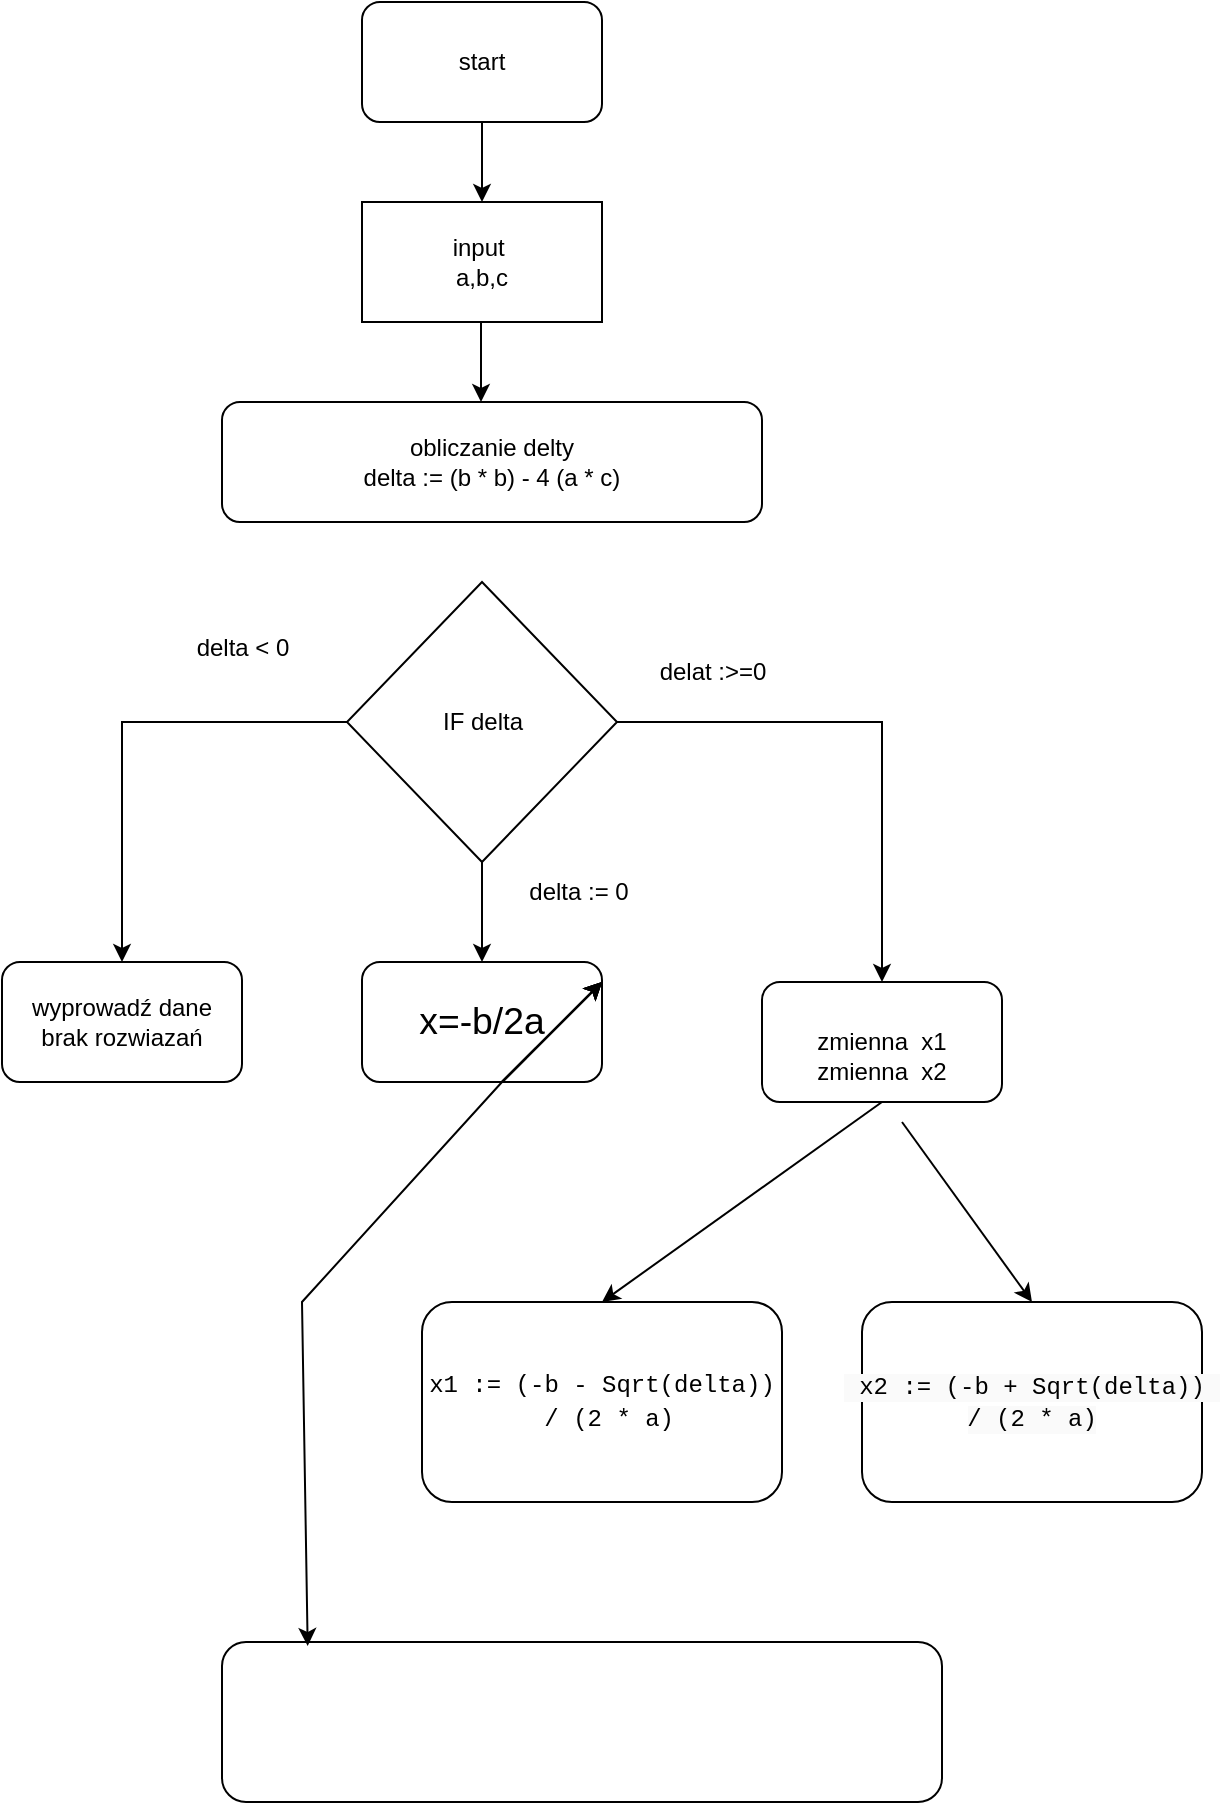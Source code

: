 <mxfile version="25.0.1">
  <diagram name="Page-1" id="rY8aTbDyzQEdGIXX13T_">
    <mxGraphModel dx="1549" dy="887" grid="1" gridSize="10" guides="1" tooltips="1" connect="1" arrows="1" fold="1" page="1" pageScale="1" pageWidth="850" pageHeight="1100" math="0" shadow="0">
      <root>
        <mxCell id="0" />
        <mxCell id="1" parent="0" />
        <mxCell id="3_7FV2yh24T6gY1ib8Ww-1" value="start" style="rounded=1;whiteSpace=wrap;html=1;" vertex="1" parent="1">
          <mxGeometry x="330" y="60" width="120" height="60" as="geometry" />
        </mxCell>
        <mxCell id="3_7FV2yh24T6gY1ib8Ww-2" value="input&amp;nbsp;&lt;div&gt;a,b,c&lt;/div&gt;" style="rounded=0;whiteSpace=wrap;html=1;" vertex="1" parent="1">
          <mxGeometry x="330" y="160" width="120" height="60" as="geometry" />
        </mxCell>
        <mxCell id="3_7FV2yh24T6gY1ib8Ww-3" value="obliczanie delty&lt;br&gt;delta := (b * b) - 4 (a * c)" style="rounded=1;whiteSpace=wrap;html=1;" vertex="1" parent="1">
          <mxGeometry x="260" y="260" width="270" height="60" as="geometry" />
        </mxCell>
        <mxCell id="3_7FV2yh24T6gY1ib8Ww-4" value="IF delta" style="rhombus;whiteSpace=wrap;html=1;" vertex="1" parent="1">
          <mxGeometry x="322.5" y="350" width="135" height="140" as="geometry" />
        </mxCell>
        <mxCell id="3_7FV2yh24T6gY1ib8Ww-5" value="&lt;div&gt;wyprowadź dane&lt;/div&gt;brak rozwiazań" style="rounded=1;whiteSpace=wrap;html=1;" vertex="1" parent="1">
          <mxGeometry x="150" y="540" width="120" height="60" as="geometry" />
        </mxCell>
        <mxCell id="3_7FV2yh24T6gY1ib8Ww-7" value="&lt;div style=&quot;text-align: left;&quot;&gt;&lt;font face=&quot;Arial, sans-serif&quot;&gt;&lt;span style=&quot;font-size: 18.667px; background-color: rgb(255, 255, 255);&quot;&gt;x=-b/2a&lt;/span&gt;&lt;/font&gt;&lt;/div&gt;" style="rounded=1;whiteSpace=wrap;html=1;" vertex="1" parent="1">
          <mxGeometry x="330" y="540" width="120" height="60" as="geometry" />
        </mxCell>
        <mxCell id="3_7FV2yh24T6gY1ib8Ww-9" value="" style="endArrow=classic;html=1;rounded=0;entryX=0.5;entryY=0;entryDx=0;entryDy=0;exitX=0;exitY=0.5;exitDx=0;exitDy=0;" edge="1" parent="1" source="3_7FV2yh24T6gY1ib8Ww-4" target="3_7FV2yh24T6gY1ib8Ww-5">
          <mxGeometry width="50" height="50" relative="1" as="geometry">
            <mxPoint x="290" y="350" as="sourcePoint" />
            <mxPoint x="250" y="410" as="targetPoint" />
            <Array as="points">
              <mxPoint x="210" y="420" />
            </Array>
          </mxGeometry>
        </mxCell>
        <mxCell id="3_7FV2yh24T6gY1ib8Ww-11" value="&lt;span style=&quot;color: rgba(0, 0, 0, 0); font-family: monospace; font-size: 0px; text-align: start;&quot;&gt;%3CmxGraphModel%3E%3Croot%3E%3CmxCell%20id%3D%220%22%2F%3E%3CmxCell%20id%3D%221%22%20parent%3D%220%22%2F%3E%3CmxCell%20id%3D%222%22%20value%3D%22%22%20style%3D%22rounded%3D1%3BwhiteSpace%3Dwrap%3Bhtml%3D1%3B%22%20vertex%3D%221%22%20parent%3D%221%22%3E%3CmxGeometry%20x%3D%22170%22%20y%3D%22430%22%20width%3D%22120%22%20height%3D%2260%22%20as%3D%22geometry%22%2F%3E%3C%2FmxCell%3E%3C%2Froot%3E%3C%2FmxGraphModel%3E&lt;/span&gt;&lt;span style=&quot;color: rgba(0, 0, 0, 0); font-family: monospace; font-size: 0px; text-align: start;&quot;&gt;%3CmxGraphModel%3E%3Croot%3E%3CmxCell%20id%3D%220%22%2F%3E%3CmxCell%20id%3D%221%22%20parent%3D%220%22%2F%3E%3CmxCell%20id%3D%222%22%20value%3D%22%22%20style%3D%22rounded%3D1%3BwhiteSpace%3Dwrap%3Bhtml%3D1%3B%22%20vertex%3D%221%22%20parent%3D%221%22%3E%3CmxGeometry%20x%3D%22170%22%20y%3D%22430%22%20width%3D%22120%22%20height%3D%2260%22%20as%3D%22geometry%22%2F%3E%3C%2FmxCell%3E%3C%2Froot%3E%3C%2FmxGraphModel%3E&amp;nbsp;&lt;/span&gt;&lt;font face=&quot;monospace&quot; color=&quot;rgba(0, 0, 0, 0)&quot;&gt;&lt;span style=&quot;font-size: 0px;&quot;&gt;%3CmxGraphModel%3E%3Croot%3E%3CmxCell%20id%3D%220%22%2F%3E%3CmxCell%20id%3D%221%22%20parent%3D%220%22%2F%3E%3CmxCell%20id%3D%222%22%20value%3D%22%22%20style%3D%22rounded%3D1%3BwhiteSpace%3Dwrap%3Bhtml%3D1%3B%22%20vertex%3D%221%22%20parent%3D%221%22%3E%3CmxGeometry%20x%3D%22170%22%20y%3D%22430%22%20width%3D%22120%22%20height%3D%2260%22%20as%3D%22geometry%22%2F%3E%3C%2FmxCell%3E%3C%2Froot%3E%3C%2FmxGraphModel%3E&lt;/span&gt;&lt;/font&gt;&lt;span style=&quot;color: rgba(0, 0, 0, 0); font-family: monospace; font-size: 0px; text-align: start;&quot;&gt;%3CmxGraphModel%3E%3Croot%3E%3CmxCell%20id%3D%220%22%2F%3E%3CmxCell%20id%3D%221%22%20parent%3D%220%22%2F%3E%3CmxCell%20id%3D%222%22%20value%3D%22%22%20style%3D%22rounded%3D1%3BwhiteSpace%3Dwrap%3Bhtml%3D1%3B%22%20vertex%3D%221%22%20parent%3D%221%22%3E%3CmxGeometry%20x%3D%22170%22%20y%3D%22430%22%20width%3D%22120%22%20height%3D%2260%22%20as%3D%22geometry%22%2F%3E%3C%2FmxCell%3E%3C%2Froot%3E%3C%2FmxGraphModel%3E&lt;/span&gt;delta &amp;lt; 0" style="text;html=1;align=center;verticalAlign=middle;resizable=0;points=[];autosize=1;strokeColor=none;fillColor=none;" vertex="1" parent="1">
          <mxGeometry x="235" y="368" width="70" height="30" as="geometry" />
        </mxCell>
        <mxCell id="3_7FV2yh24T6gY1ib8Ww-12" value="" style="endArrow=classic;html=1;rounded=0;exitX=0.5;exitY=1;exitDx=0;exitDy=0;entryX=0.5;entryY=0;entryDx=0;entryDy=0;" edge="1" parent="1" source="3_7FV2yh24T6gY1ib8Ww-4" target="3_7FV2yh24T6gY1ib8Ww-7">
          <mxGeometry width="50" height="50" relative="1" as="geometry">
            <mxPoint x="520" y="510" as="sourcePoint" />
            <mxPoint x="590" y="350" as="targetPoint" />
            <Array as="points" />
          </mxGeometry>
        </mxCell>
        <mxCell id="3_7FV2yh24T6gY1ib8Ww-13" value="" style="endArrow=classic;html=1;rounded=0;entryX=0.5;entryY=0;entryDx=0;entryDy=0;exitX=1;exitY=0.5;exitDx=0;exitDy=0;" edge="1" parent="1" source="3_7FV2yh24T6gY1ib8Ww-4" target="3_7FV2yh24T6gY1ib8Ww-16">
          <mxGeometry width="50" height="50" relative="1" as="geometry">
            <mxPoint x="348" y="410" as="sourcePoint" />
            <mxPoint x="220" y="550" as="targetPoint" />
            <Array as="points">
              <mxPoint x="590" y="420" />
            </Array>
          </mxGeometry>
        </mxCell>
        <mxCell id="3_7FV2yh24T6gY1ib8Ww-14" value="delta := 0" style="text;html=1;align=center;verticalAlign=middle;resizable=0;points=[];autosize=1;strokeColor=none;fillColor=none;" vertex="1" parent="1">
          <mxGeometry x="402.5" y="490" width="70" height="30" as="geometry" />
        </mxCell>
        <mxCell id="3_7FV2yh24T6gY1ib8Ww-15" value="delat :&amp;gt;=0" style="text;html=1;align=center;verticalAlign=middle;resizable=0;points=[];autosize=1;strokeColor=none;fillColor=none;" vertex="1" parent="1">
          <mxGeometry x="465" y="380" width="80" height="30" as="geometry" />
        </mxCell>
        <mxCell id="3_7FV2yh24T6gY1ib8Ww-16" value="&lt;br&gt;zmienna&amp;nbsp; x1&lt;br&gt;zmienna&amp;nbsp; x2" style="rounded=1;whiteSpace=wrap;html=1;" vertex="1" parent="1">
          <mxGeometry x="530" y="550" width="120" height="60" as="geometry" />
        </mxCell>
        <mxCell id="3_7FV2yh24T6gY1ib8Ww-21" value="" style="endArrow=classic;html=1;rounded=0;exitX=0.5;exitY=1;exitDx=0;exitDy=0;entryX=0.5;entryY=0;entryDx=0;entryDy=0;" edge="1" parent="1" source="3_7FV2yh24T6gY1ib8Ww-1" target="3_7FV2yh24T6gY1ib8Ww-2">
          <mxGeometry width="50" height="50" relative="1" as="geometry">
            <mxPoint x="120" y="290" as="sourcePoint" />
            <mxPoint x="130" y="370" as="targetPoint" />
            <Array as="points">
              <mxPoint x="390" y="140" />
            </Array>
          </mxGeometry>
        </mxCell>
        <mxCell id="3_7FV2yh24T6gY1ib8Ww-23" value="" style="endArrow=classic;html=1;rounded=0;exitX=0.5;exitY=1;exitDx=0;exitDy=0;entryX=0.5;entryY=0;entryDx=0;entryDy=0;" edge="1" parent="1">
          <mxGeometry width="50" height="50" relative="1" as="geometry">
            <mxPoint x="389.5" y="220" as="sourcePoint" />
            <mxPoint x="389.5" y="260" as="targetPoint" />
            <Array as="points" />
          </mxGeometry>
        </mxCell>
        <mxCell id="3_7FV2yh24T6gY1ib8Ww-25" value="" style="endArrow=classic;html=1;rounded=0;entryX=0.5;entryY=0;entryDx=0;entryDy=0;exitX=0.5;exitY=1;exitDx=0;exitDy=0;" edge="1" parent="1" source="3_7FV2yh24T6gY1ib8Ww-16" target="3_7FV2yh24T6gY1ib8Ww-33">
          <mxGeometry width="50" height="50" relative="1" as="geometry">
            <mxPoint x="590" y="620" as="sourcePoint" />
            <mxPoint x="590" y="710" as="targetPoint" />
            <Array as="points" />
          </mxGeometry>
        </mxCell>
        <mxCell id="3_7FV2yh24T6gY1ib8Ww-33" value="&lt;font style=&quot;forced-color-adjust: none; color: rgb(0, 0, 0); font-family: ui-monospace, SFMono-Regular, &amp;quot;SF Mono&amp;quot;, Menlo, Consolas, &amp;quot;Liberation Mono&amp;quot;, monospace; font-size: 12px; font-style: normal; font-variant-ligatures: normal; font-variant-caps: normal; font-weight: 400; letter-spacing: normal; orphans: 2; text-align: left; text-indent: 0px; text-transform: none; widows: 2; word-spacing: 0px; -webkit-text-stroke-width: 0px; white-space: pre; text-decoration-thickness: initial; text-decoration-style: initial; text-decoration-color: initial;&quot;&gt;x1 := (-b - Sqrt(delta))&lt;/font&gt;&lt;div&gt;&lt;font style=&quot;forced-color-adjust: none; color: rgb(0, 0, 0); font-family: ui-monospace, SFMono-Regular, &amp;quot;SF Mono&amp;quot;, Menlo, Consolas, &amp;quot;Liberation Mono&amp;quot;, monospace; font-size: 12px; font-style: normal; font-variant-ligatures: normal; font-variant-caps: normal; font-weight: 400; letter-spacing: normal; orphans: 2; text-align: left; text-indent: 0px; text-transform: none; widows: 2; word-spacing: 0px; -webkit-text-stroke-width: 0px; white-space: pre; text-decoration-thickness: initial; text-decoration-style: initial; text-decoration-color: initial;&quot;&gt; / (2 * a)&lt;/font&gt;&lt;span style=&quot;forced-color-adjust: none; color: rgb(0, 0, 0); font-family: ui-monospace, SFMono-Regular, &amp;quot;SF Mono&amp;quot;, Menlo, Consolas, &amp;quot;Liberation Mono&amp;quot;, monospace; font-style: normal; font-variant-ligatures: normal; font-variant-caps: normal; font-weight: 400; letter-spacing: normal; orphans: 2; text-align: left; text-indent: 0px; text-transform: none; widows: 2; word-spacing: 0px; -webkit-text-stroke-width: 0px; white-space: pre; text-decoration-thickness: initial; text-decoration-style: initial; text-decoration-color: initial; font-size: 14px;&quot;&gt;&lt;br style=&quot;forced-color-adjust: none;&quot;&gt;&lt;/span&gt;&lt;/div&gt;" style="rounded=1;whiteSpace=wrap;html=1;" vertex="1" parent="1">
          <mxGeometry x="360" y="710" width="180" height="100" as="geometry" />
        </mxCell>
        <mxCell id="3_7FV2yh24T6gY1ib8Ww-34" value="&lt;span style=&quot;font-family: ui-monospace, SFMono-Regular, &amp;quot;SF Mono&amp;quot;, Menlo, Consolas, &amp;quot;Liberation Mono&amp;quot;, monospace; text-align: left; white-space: pre; background-color: rgb(250, 250, 250);&quot;&gt;&lt;font&gt; x2 := (-b + Sqrt(delta)) &lt;/font&gt;&lt;/span&gt;&lt;div&gt;&lt;span style=&quot;font-family: ui-monospace, SFMono-Regular, &amp;quot;SF Mono&amp;quot;, Menlo, Consolas, &amp;quot;Liberation Mono&amp;quot;, monospace; text-align: left; white-space: pre; background-color: rgb(250, 250, 250);&quot;&gt;&lt;font&gt;/ (2 * a)&lt;/font&gt;&lt;/span&gt;&lt;/div&gt;" style="rounded=1;whiteSpace=wrap;html=1;" vertex="1" parent="1">
          <mxGeometry x="580" y="710" width="170" height="100" as="geometry" />
        </mxCell>
        <mxCell id="3_7FV2yh24T6gY1ib8Ww-35" value="" style="endArrow=classic;html=1;rounded=0;entryX=0.5;entryY=0;entryDx=0;entryDy=0;exitX=0.5;exitY=1;exitDx=0;exitDy=0;" edge="1" parent="1" target="3_7FV2yh24T6gY1ib8Ww-34">
          <mxGeometry width="50" height="50" relative="1" as="geometry">
            <mxPoint x="600" y="620" as="sourcePoint" />
            <mxPoint x="460" y="720" as="targetPoint" />
            <Array as="points" />
          </mxGeometry>
        </mxCell>
        <mxCell id="3_7FV2yh24T6gY1ib8Ww-36" value="" style="rounded=1;whiteSpace=wrap;html=1;" vertex="1" parent="1">
          <mxGeometry x="260" y="880" width="360" height="80" as="geometry" />
        </mxCell>
        <mxCell id="3_7FV2yh24T6gY1ib8Ww-37" value="" style="endArrow=classic;html=1;rounded=0;entryX=0.119;entryY=0.025;entryDx=0;entryDy=0;entryPerimeter=0;" edge="1" parent="1" target="3_7FV2yh24T6gY1ib8Ww-36">
          <mxGeometry width="50" height="50" relative="1" as="geometry">
            <mxPoint x="400" y="600" as="sourcePoint" />
            <mxPoint x="450" y="550" as="targetPoint" />
            <Array as="points">
              <mxPoint x="300" y="710" />
            </Array>
          </mxGeometry>
        </mxCell>
        <mxCell id="3_7FV2yh24T6gY1ib8Ww-38" value="" style="endArrow=classic;html=1;rounded=0;" edge="1" parent="1">
          <mxGeometry width="50" height="50" relative="1" as="geometry">
            <mxPoint x="400" y="600" as="sourcePoint" />
            <mxPoint x="450" y="550" as="targetPoint" />
          </mxGeometry>
        </mxCell>
        <mxCell id="3_7FV2yh24T6gY1ib8Ww-39" value="" style="endArrow=classic;html=1;rounded=0;" edge="1" parent="1">
          <mxGeometry width="50" height="50" relative="1" as="geometry">
            <mxPoint x="400" y="600" as="sourcePoint" />
            <mxPoint x="450" y="550" as="targetPoint" />
          </mxGeometry>
        </mxCell>
        <mxCell id="3_7FV2yh24T6gY1ib8Ww-40" value="" style="endArrow=classic;html=1;rounded=0;" edge="1" parent="1">
          <mxGeometry width="50" height="50" relative="1" as="geometry">
            <mxPoint x="400" y="600" as="sourcePoint" />
            <mxPoint x="450" y="550" as="targetPoint" />
          </mxGeometry>
        </mxCell>
        <mxCell id="3_7FV2yh24T6gY1ib8Ww-41" value="" style="endArrow=classic;html=1;rounded=0;" edge="1" parent="1">
          <mxGeometry width="50" height="50" relative="1" as="geometry">
            <mxPoint x="400" y="600" as="sourcePoint" />
            <mxPoint x="450" y="550" as="targetPoint" />
          </mxGeometry>
        </mxCell>
      </root>
    </mxGraphModel>
  </diagram>
</mxfile>
